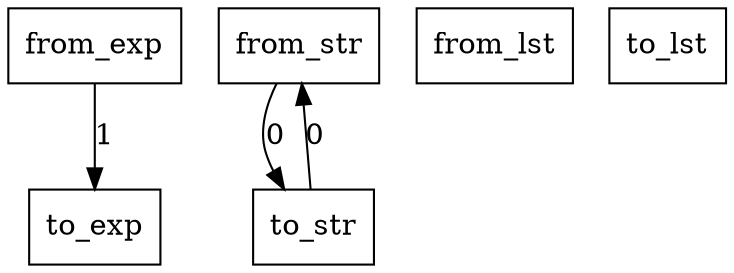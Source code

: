 digraph {
    graph [rankdir=TB
          ,bgcolor=transparent];
    node [shape=box
         ,fillcolor=white
         ,style=filled];
    0 [label=<from_exp>];
    1 [label=<from_str>];
    2 [label=<from_lst>];
    3 [label=<to_exp>];
    4 [label=<to_str>];
    5 [label=<to_lst>];
    0 -> 3 [label=1];
    1 -> 4 [label=0];
    4 -> 1 [label=0];
}